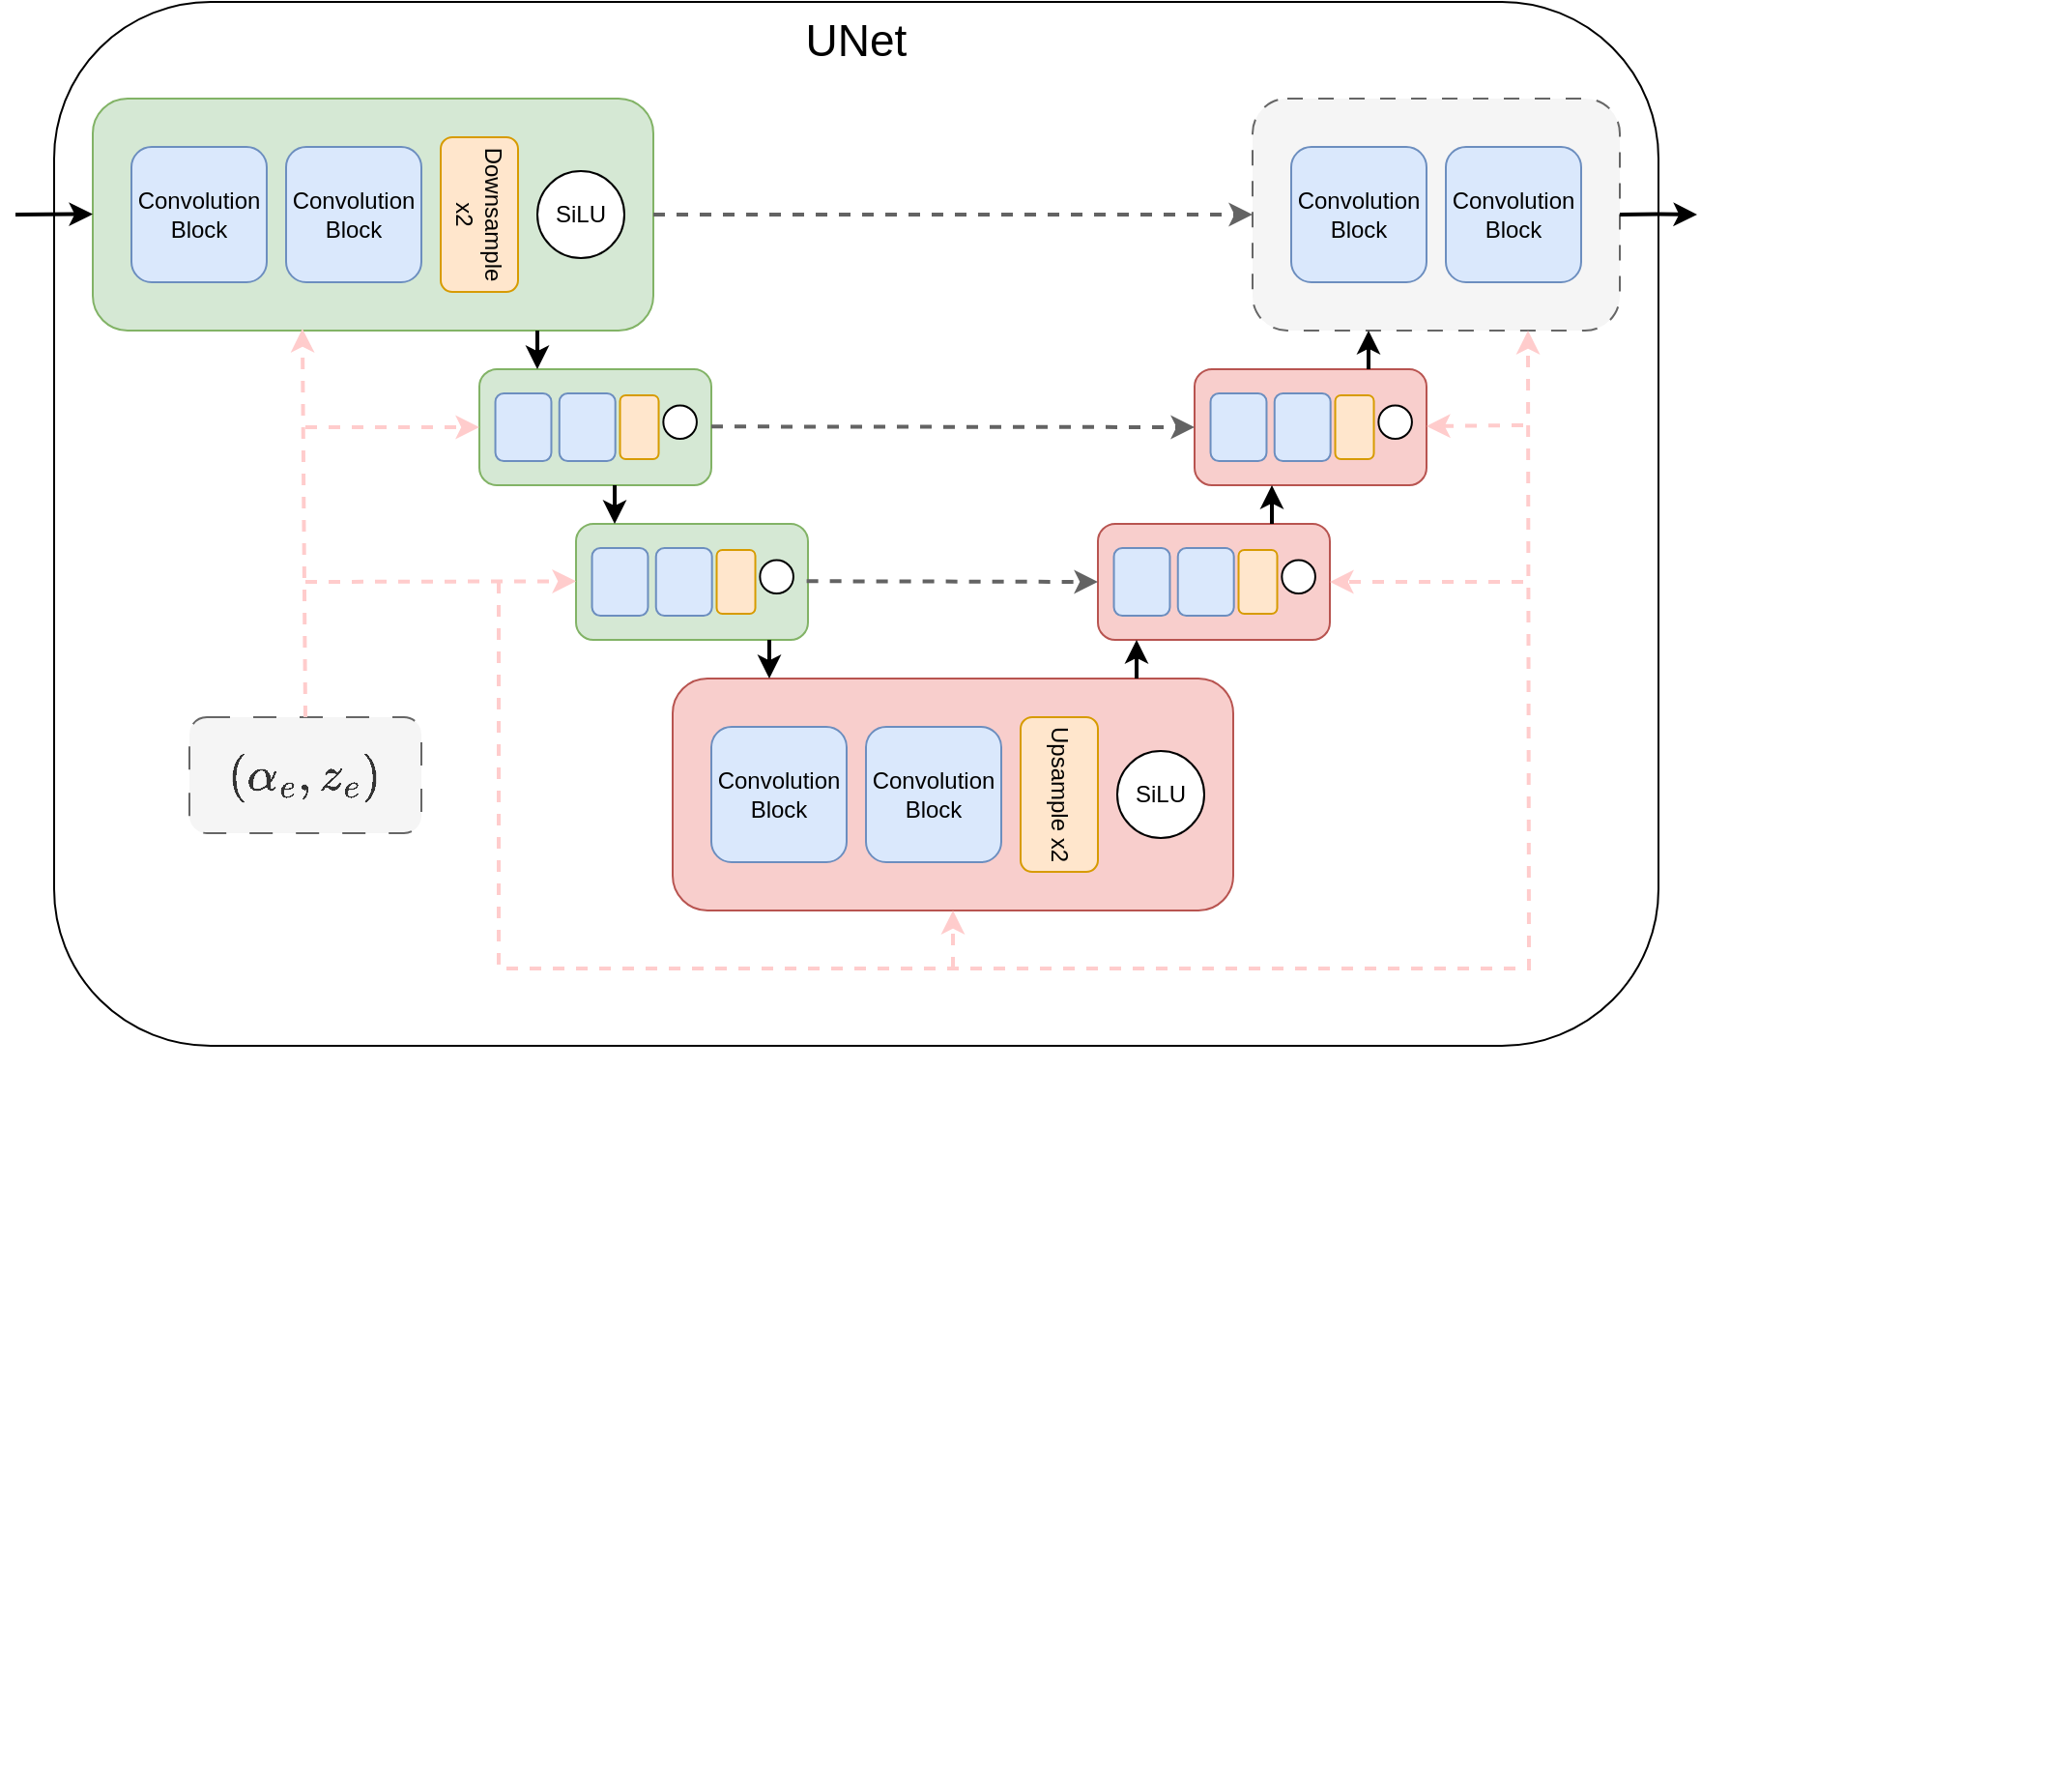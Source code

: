 <mxfile version="22.1.18" type="device">
  <diagram name="Page-1" id="Wszg9JIPylozk08CsC2U">
    <mxGraphModel dx="1205" dy="1030" grid="1" gridSize="10" guides="1" tooltips="1" connect="1" arrows="1" fold="1" page="1" pageScale="1" pageWidth="1100" pageHeight="850" math="1" shadow="0">
      <root>
        <mxCell id="0" />
        <mxCell id="1" parent="0" />
        <mxCell id="3fsN1bR46SnOYnV4YaE--73" value="" style="group" vertex="1" connectable="0" parent="1">
          <mxGeometry x="40" y="60" width="1030" height="925" as="geometry" />
        </mxCell>
        <mxCell id="3fsN1bR46SnOYnV4YaE--65" value="UNet" style="rounded=1;whiteSpace=wrap;html=1;verticalAlign=top;fontSize=23;" vertex="1" parent="3fsN1bR46SnOYnV4YaE--73">
          <mxGeometry width="830" height="540" as="geometry" />
        </mxCell>
        <mxCell id="3fsN1bR46SnOYnV4YaE--7" value="" style="group" vertex="1" connectable="0" parent="3fsN1bR46SnOYnV4YaE--73">
          <mxGeometry x="20" y="50" width="290" height="120" as="geometry" />
        </mxCell>
        <mxCell id="3fsN1bR46SnOYnV4YaE--1" value="" style="rounded=1;whiteSpace=wrap;html=1;fillColor=#d5e8d4;strokeColor=#82b366;" vertex="1" parent="3fsN1bR46SnOYnV4YaE--7">
          <mxGeometry width="290" height="120" as="geometry" />
        </mxCell>
        <mxCell id="3fsN1bR46SnOYnV4YaE--2" value="Convolution&lt;br&gt;Block" style="rounded=1;whiteSpace=wrap;html=1;fillColor=#dae8fc;strokeColor=#6c8ebf;" vertex="1" parent="3fsN1bR46SnOYnV4YaE--7">
          <mxGeometry x="20" y="25" width="70" height="70" as="geometry" />
        </mxCell>
        <mxCell id="3fsN1bR46SnOYnV4YaE--4" value="Convolution&lt;br&gt;Block" style="rounded=1;whiteSpace=wrap;html=1;fillColor=#dae8fc;strokeColor=#6c8ebf;" vertex="1" parent="3fsN1bR46SnOYnV4YaE--7">
          <mxGeometry x="100" y="25" width="70" height="70" as="geometry" />
        </mxCell>
        <mxCell id="3fsN1bR46SnOYnV4YaE--5" value="Downsample x2" style="rounded=1;whiteSpace=wrap;html=1;rotation=90;fillColor=#ffe6cc;strokeColor=#d79b00;" vertex="1" parent="3fsN1bR46SnOYnV4YaE--7">
          <mxGeometry x="160" y="40" width="80" height="40" as="geometry" />
        </mxCell>
        <mxCell id="3fsN1bR46SnOYnV4YaE--6" value="SiLU" style="ellipse;whiteSpace=wrap;html=1;aspect=fixed;" vertex="1" parent="3fsN1bR46SnOYnV4YaE--7">
          <mxGeometry x="230" y="37.5" width="45" height="45" as="geometry" />
        </mxCell>
        <mxCell id="3fsN1bR46SnOYnV4YaE--11" value="" style="group" vertex="1" connectable="0" parent="3fsN1bR46SnOYnV4YaE--73">
          <mxGeometry x="320" y="350" width="290" height="575" as="geometry" />
        </mxCell>
        <mxCell id="3fsN1bR46SnOYnV4YaE--12" value="" style="rounded=1;whiteSpace=wrap;html=1;fillColor=#f8cecc;strokeColor=#b85450;" vertex="1" parent="3fsN1bR46SnOYnV4YaE--11">
          <mxGeometry width="290" height="120" as="geometry" />
        </mxCell>
        <mxCell id="3fsN1bR46SnOYnV4YaE--13" value="Convolution&lt;br&gt;Block" style="rounded=1;whiteSpace=wrap;html=1;fillColor=#dae8fc;strokeColor=#6c8ebf;" vertex="1" parent="3fsN1bR46SnOYnV4YaE--11">
          <mxGeometry x="20" y="25" width="70" height="70" as="geometry" />
        </mxCell>
        <mxCell id="3fsN1bR46SnOYnV4YaE--14" value="Convolution&lt;br&gt;Block" style="rounded=1;whiteSpace=wrap;html=1;fillColor=#dae8fc;strokeColor=#6c8ebf;" vertex="1" parent="3fsN1bR46SnOYnV4YaE--11">
          <mxGeometry x="100" y="25" width="70" height="70" as="geometry" />
        </mxCell>
        <mxCell id="3fsN1bR46SnOYnV4YaE--15" value="Upsample x2" style="rounded=1;whiteSpace=wrap;html=1;rotation=90;fillColor=#ffe6cc;strokeColor=#d79b00;" vertex="1" parent="3fsN1bR46SnOYnV4YaE--11">
          <mxGeometry x="160" y="40" width="80" height="40" as="geometry" />
        </mxCell>
        <mxCell id="3fsN1bR46SnOYnV4YaE--16" value="SiLU" style="ellipse;whiteSpace=wrap;html=1;aspect=fixed;" vertex="1" parent="3fsN1bR46SnOYnV4YaE--11">
          <mxGeometry x="230" y="37.5" width="45" height="45" as="geometry" />
        </mxCell>
        <mxCell id="3fsN1bR46SnOYnV4YaE--17" style="edgeStyle=orthogonalEdgeStyle;rounded=0;orthogonalLoop=1;jettySize=auto;html=1;exitX=0.5;exitY=1;exitDx=0;exitDy=0;" edge="1" parent="3fsN1bR46SnOYnV4YaE--73">
          <mxGeometry relative="1" as="geometry">
            <mxPoint x="330" y="340" as="sourcePoint" />
            <mxPoint x="330" y="340" as="targetPoint" />
          </mxGeometry>
        </mxCell>
        <mxCell id="3fsN1bR46SnOYnV4YaE--19" value="" style="group" vertex="1" connectable="0" parent="3fsN1bR46SnOYnV4YaE--73">
          <mxGeometry x="220" y="190" width="120" height="60" as="geometry" />
        </mxCell>
        <mxCell id="3fsN1bR46SnOYnV4YaE--20" value="" style="rounded=1;whiteSpace=wrap;html=1;fillColor=#d5e8d4;strokeColor=#82b366;" vertex="1" parent="3fsN1bR46SnOYnV4YaE--19">
          <mxGeometry width="120" height="60" as="geometry" />
        </mxCell>
        <mxCell id="3fsN1bR46SnOYnV4YaE--21" value="" style="rounded=1;whiteSpace=wrap;html=1;fillColor=#dae8fc;strokeColor=#6c8ebf;" vertex="1" parent="3fsN1bR46SnOYnV4YaE--19">
          <mxGeometry x="8.276" y="12.5" width="28.966" height="35.0" as="geometry" />
        </mxCell>
        <mxCell id="3fsN1bR46SnOYnV4YaE--22" value="" style="rounded=1;whiteSpace=wrap;html=1;fillColor=#dae8fc;strokeColor=#6c8ebf;" vertex="1" parent="3fsN1bR46SnOYnV4YaE--19">
          <mxGeometry x="41.379" y="12.5" width="28.966" height="35.0" as="geometry" />
        </mxCell>
        <mxCell id="3fsN1bR46SnOYnV4YaE--23" value="" style="rounded=1;whiteSpace=wrap;html=1;rotation=90;fillColor=#ffe6cc;strokeColor=#d79b00;" vertex="1" parent="3fsN1bR46SnOYnV4YaE--19">
          <mxGeometry x="66.207" y="20.0" width="33.103" height="20.0" as="geometry" />
        </mxCell>
        <mxCell id="3fsN1bR46SnOYnV4YaE--24" value="" style="ellipse;whiteSpace=wrap;html=1;aspect=fixed;" vertex="1" parent="3fsN1bR46SnOYnV4YaE--19">
          <mxGeometry x="95.172" y="18.75" width="17.291" height="17.291" as="geometry" />
        </mxCell>
        <mxCell id="3fsN1bR46SnOYnV4YaE--25" value="" style="group" vertex="1" connectable="0" parent="3fsN1bR46SnOYnV4YaE--73">
          <mxGeometry x="270" y="270" width="120" height="60" as="geometry" />
        </mxCell>
        <mxCell id="3fsN1bR46SnOYnV4YaE--26" value="" style="rounded=1;whiteSpace=wrap;html=1;fillColor=#d5e8d4;strokeColor=#82b366;" vertex="1" parent="3fsN1bR46SnOYnV4YaE--25">
          <mxGeometry width="120" height="60" as="geometry" />
        </mxCell>
        <mxCell id="3fsN1bR46SnOYnV4YaE--27" value="" style="rounded=1;whiteSpace=wrap;html=1;fillColor=#dae8fc;strokeColor=#6c8ebf;" vertex="1" parent="3fsN1bR46SnOYnV4YaE--25">
          <mxGeometry x="8.276" y="12.5" width="28.966" height="35.0" as="geometry" />
        </mxCell>
        <mxCell id="3fsN1bR46SnOYnV4YaE--28" value="" style="rounded=1;whiteSpace=wrap;html=1;fillColor=#dae8fc;strokeColor=#6c8ebf;" vertex="1" parent="3fsN1bR46SnOYnV4YaE--25">
          <mxGeometry x="41.379" y="12.5" width="28.966" height="35.0" as="geometry" />
        </mxCell>
        <mxCell id="3fsN1bR46SnOYnV4YaE--29" value="" style="rounded=1;whiteSpace=wrap;html=1;rotation=90;fillColor=#ffe6cc;strokeColor=#d79b00;" vertex="1" parent="3fsN1bR46SnOYnV4YaE--25">
          <mxGeometry x="66.207" y="20.0" width="33.103" height="20.0" as="geometry" />
        </mxCell>
        <mxCell id="3fsN1bR46SnOYnV4YaE--30" value="" style="ellipse;whiteSpace=wrap;html=1;aspect=fixed;" vertex="1" parent="3fsN1bR46SnOYnV4YaE--25">
          <mxGeometry x="95.172" y="18.75" width="17.291" height="17.291" as="geometry" />
        </mxCell>
        <mxCell id="3fsN1bR46SnOYnV4YaE--32" value="" style="group" vertex="1" connectable="0" parent="3fsN1bR46SnOYnV4YaE--73">
          <mxGeometry x="540" y="270" width="120" height="60" as="geometry" />
        </mxCell>
        <mxCell id="3fsN1bR46SnOYnV4YaE--33" value="" style="rounded=1;whiteSpace=wrap;html=1;fillColor=#f8cecc;strokeColor=#b85450;" vertex="1" parent="3fsN1bR46SnOYnV4YaE--32">
          <mxGeometry width="120" height="60" as="geometry" />
        </mxCell>
        <mxCell id="3fsN1bR46SnOYnV4YaE--34" value="" style="rounded=1;whiteSpace=wrap;html=1;fillColor=#dae8fc;strokeColor=#6c8ebf;" vertex="1" parent="3fsN1bR46SnOYnV4YaE--32">
          <mxGeometry x="8.276" y="12.5" width="28.966" height="35.0" as="geometry" />
        </mxCell>
        <mxCell id="3fsN1bR46SnOYnV4YaE--35" value="" style="rounded=1;whiteSpace=wrap;html=1;fillColor=#dae8fc;strokeColor=#6c8ebf;" vertex="1" parent="3fsN1bR46SnOYnV4YaE--32">
          <mxGeometry x="41.379" y="12.5" width="28.966" height="35.0" as="geometry" />
        </mxCell>
        <mxCell id="3fsN1bR46SnOYnV4YaE--36" value="" style="rounded=1;whiteSpace=wrap;html=1;rotation=90;fillColor=#ffe6cc;strokeColor=#d79b00;" vertex="1" parent="3fsN1bR46SnOYnV4YaE--32">
          <mxGeometry x="66.207" y="20.0" width="33.103" height="20.0" as="geometry" />
        </mxCell>
        <mxCell id="3fsN1bR46SnOYnV4YaE--37" value="" style="ellipse;whiteSpace=wrap;html=1;aspect=fixed;" vertex="1" parent="3fsN1bR46SnOYnV4YaE--32">
          <mxGeometry x="95.172" y="18.75" width="17.291" height="17.291" as="geometry" />
        </mxCell>
        <mxCell id="3fsN1bR46SnOYnV4YaE--62" value="" style="endArrow=classic;html=1;rounded=0;strokeWidth=2;exitX=1;exitY=0.5;exitDx=0;exitDy=0;dashed=1;strokeColor=#636363;" edge="1" parent="3fsN1bR46SnOYnV4YaE--32">
          <mxGeometry width="50" height="50" relative="1" as="geometry">
            <mxPoint x="-150.69" y="29.64" as="sourcePoint" />
            <mxPoint y="30" as="targetPoint" />
          </mxGeometry>
        </mxCell>
        <mxCell id="3fsN1bR46SnOYnV4YaE--40" value="" style="group" vertex="1" connectable="0" parent="3fsN1bR46SnOYnV4YaE--73">
          <mxGeometry x="590" y="190" width="120" height="60" as="geometry" />
        </mxCell>
        <mxCell id="3fsN1bR46SnOYnV4YaE--41" value="" style="rounded=1;whiteSpace=wrap;html=1;fillColor=#f8cecc;strokeColor=#b85450;" vertex="1" parent="3fsN1bR46SnOYnV4YaE--40">
          <mxGeometry width="120" height="60" as="geometry" />
        </mxCell>
        <mxCell id="3fsN1bR46SnOYnV4YaE--42" value="" style="rounded=1;whiteSpace=wrap;html=1;fillColor=#dae8fc;strokeColor=#6c8ebf;" vertex="1" parent="3fsN1bR46SnOYnV4YaE--40">
          <mxGeometry x="8.276" y="12.5" width="28.966" height="35.0" as="geometry" />
        </mxCell>
        <mxCell id="3fsN1bR46SnOYnV4YaE--43" value="" style="rounded=1;whiteSpace=wrap;html=1;fillColor=#dae8fc;strokeColor=#6c8ebf;" vertex="1" parent="3fsN1bR46SnOYnV4YaE--40">
          <mxGeometry x="41.379" y="12.5" width="28.966" height="35.0" as="geometry" />
        </mxCell>
        <mxCell id="3fsN1bR46SnOYnV4YaE--44" value="" style="rounded=1;whiteSpace=wrap;html=1;rotation=90;fillColor=#ffe6cc;strokeColor=#d79b00;" vertex="1" parent="3fsN1bR46SnOYnV4YaE--40">
          <mxGeometry x="66.207" y="20.0" width="33.103" height="20.0" as="geometry" />
        </mxCell>
        <mxCell id="3fsN1bR46SnOYnV4YaE--45" value="" style="ellipse;whiteSpace=wrap;html=1;aspect=fixed;" vertex="1" parent="3fsN1bR46SnOYnV4YaE--40">
          <mxGeometry x="95.172" y="18.75" width="17.291" height="17.291" as="geometry" />
        </mxCell>
        <mxCell id="3fsN1bR46SnOYnV4YaE--47" value="" style="group;dashed=1;dashPattern=8 8;" vertex="1" connectable="0" parent="3fsN1bR46SnOYnV4YaE--73">
          <mxGeometry x="620" y="50" width="410" height="430" as="geometry" />
        </mxCell>
        <mxCell id="3fsN1bR46SnOYnV4YaE--48" value="" style="rounded=1;whiteSpace=wrap;html=1;fillColor=#f5f5f5;strokeColor=#666666;fontColor=#333333;dashed=1;dashPattern=8 8;" vertex="1" parent="3fsN1bR46SnOYnV4YaE--47">
          <mxGeometry width="190" height="120" as="geometry" />
        </mxCell>
        <mxCell id="3fsN1bR46SnOYnV4YaE--49" value="Convolution&lt;br&gt;Block" style="rounded=1;whiteSpace=wrap;html=1;fillColor=#dae8fc;strokeColor=#6c8ebf;" vertex="1" parent="3fsN1bR46SnOYnV4YaE--47">
          <mxGeometry x="20" y="25" width="70" height="70" as="geometry" />
        </mxCell>
        <mxCell id="3fsN1bR46SnOYnV4YaE--50" value="Convolution&lt;br&gt;Block" style="rounded=1;whiteSpace=wrap;html=1;fillColor=#dae8fc;strokeColor=#6c8ebf;" vertex="1" parent="3fsN1bR46SnOYnV4YaE--47">
          <mxGeometry x="100" y="25" width="70" height="70" as="geometry" />
        </mxCell>
        <mxCell id="3fsN1bR46SnOYnV4YaE--64" value="" style="endArrow=classic;html=1;rounded=0;strokeWidth=2;" edge="1" parent="3fsN1bR46SnOYnV4YaE--47">
          <mxGeometry width="50" height="50" relative="1" as="geometry">
            <mxPoint x="190" y="60" as="sourcePoint" />
            <mxPoint x="230" y="60" as="targetPoint" />
            <Array as="points">
              <mxPoint x="210" y="59.8" />
            </Array>
          </mxGeometry>
        </mxCell>
        <mxCell id="3fsN1bR46SnOYnV4YaE--86" value="" style="endArrow=classic;html=1;rounded=0;entryX=1;entryY=0.5;entryDx=0;entryDy=0;strokeWidth=2;dashed=1;strokeColor=#FFCCCC;" edge="1" parent="3fsN1bR46SnOYnV4YaE--47" target="3fsN1bR46SnOYnV4YaE--33">
          <mxGeometry width="50" height="50" relative="1" as="geometry">
            <mxPoint x="140" y="250" as="sourcePoint" />
            <mxPoint x="150" y="330" as="targetPoint" />
          </mxGeometry>
        </mxCell>
        <mxCell id="3fsN1bR46SnOYnV4YaE--88" value="" style="endArrow=classic;html=1;rounded=0;entryX=0.5;entryY=1;entryDx=0;entryDy=0;strokeWidth=2;dashed=1;strokeColor=#FFCCCC;" edge="1" parent="3fsN1bR46SnOYnV4YaE--47" target="3fsN1bR46SnOYnV4YaE--12">
          <mxGeometry width="50" height="50" relative="1" as="geometry">
            <mxPoint x="-155" y="450" as="sourcePoint" />
            <mxPoint x="150" y="360" as="targetPoint" />
          </mxGeometry>
        </mxCell>
        <mxCell id="3fsN1bR46SnOYnV4YaE--54" value="" style="endArrow=classic;html=1;rounded=0;strokeWidth=2;entryX=0.25;entryY=0;entryDx=0;entryDy=0;" edge="1" parent="3fsN1bR46SnOYnV4YaE--73" target="3fsN1bR46SnOYnV4YaE--20">
          <mxGeometry width="50" height="50" relative="1" as="geometry">
            <mxPoint x="250" y="170" as="sourcePoint" />
            <mxPoint x="470" y="140" as="targetPoint" />
            <Array as="points" />
          </mxGeometry>
        </mxCell>
        <mxCell id="3fsN1bR46SnOYnV4YaE--55" value="" style="endArrow=classic;html=1;rounded=0;strokeWidth=2;entryX=0.25;entryY=0;entryDx=0;entryDy=0;" edge="1" parent="3fsN1bR46SnOYnV4YaE--73">
          <mxGeometry width="50" height="50" relative="1" as="geometry">
            <mxPoint x="290" y="250" as="sourcePoint" />
            <mxPoint x="290" y="270" as="targetPoint" />
            <Array as="points" />
          </mxGeometry>
        </mxCell>
        <mxCell id="3fsN1bR46SnOYnV4YaE--56" value="" style="endArrow=classic;html=1;rounded=0;strokeWidth=2;entryX=0.25;entryY=0;entryDx=0;entryDy=0;" edge="1" parent="3fsN1bR46SnOYnV4YaE--73">
          <mxGeometry width="50" height="50" relative="1" as="geometry">
            <mxPoint x="370" y="330" as="sourcePoint" />
            <mxPoint x="370" y="350" as="targetPoint" />
            <Array as="points" />
          </mxGeometry>
        </mxCell>
        <mxCell id="3fsN1bR46SnOYnV4YaE--57" value="" style="endArrow=classic;html=1;rounded=0;strokeWidth=2;" edge="1" parent="3fsN1bR46SnOYnV4YaE--73">
          <mxGeometry width="50" height="50" relative="1" as="geometry">
            <mxPoint x="680" y="190" as="sourcePoint" />
            <mxPoint x="680" y="170" as="targetPoint" />
            <Array as="points" />
          </mxGeometry>
        </mxCell>
        <mxCell id="3fsN1bR46SnOYnV4YaE--58" value="" style="endArrow=classic;html=1;rounded=0;strokeWidth=2;" edge="1" parent="3fsN1bR46SnOYnV4YaE--73">
          <mxGeometry width="50" height="50" relative="1" as="geometry">
            <mxPoint x="630" y="270" as="sourcePoint" />
            <mxPoint x="630" y="250" as="targetPoint" />
            <Array as="points" />
          </mxGeometry>
        </mxCell>
        <mxCell id="3fsN1bR46SnOYnV4YaE--59" value="" style="endArrow=classic;html=1;rounded=0;strokeWidth=2;" edge="1" parent="3fsN1bR46SnOYnV4YaE--73">
          <mxGeometry width="50" height="50" relative="1" as="geometry">
            <mxPoint x="560" y="350" as="sourcePoint" />
            <mxPoint x="560" y="330" as="targetPoint" />
            <Array as="points" />
          </mxGeometry>
        </mxCell>
        <mxCell id="3fsN1bR46SnOYnV4YaE--60" value="" style="endArrow=classic;html=1;rounded=0;strokeWidth=2;exitX=1;exitY=0.5;exitDx=0;exitDy=0;dashed=1;strokeColor=#636363;" edge="1" parent="3fsN1bR46SnOYnV4YaE--73" source="3fsN1bR46SnOYnV4YaE--1">
          <mxGeometry width="50" height="50" relative="1" as="geometry">
            <mxPoint x="330" y="110" as="sourcePoint" />
            <mxPoint x="620" y="110" as="targetPoint" />
          </mxGeometry>
        </mxCell>
        <mxCell id="3fsN1bR46SnOYnV4YaE--61" value="" style="endArrow=classic;html=1;rounded=0;strokeWidth=2;exitX=1;exitY=0.5;exitDx=0;exitDy=0;dashed=1;strokeColor=#636363;" edge="1" parent="3fsN1bR46SnOYnV4YaE--73">
          <mxGeometry width="50" height="50" relative="1" as="geometry">
            <mxPoint x="340" y="219.64" as="sourcePoint" />
            <mxPoint x="590" y="220" as="targetPoint" />
          </mxGeometry>
        </mxCell>
        <mxCell id="3fsN1bR46SnOYnV4YaE--63" value="" style="endArrow=classic;html=1;rounded=0;strokeWidth=2;" edge="1" parent="3fsN1bR46SnOYnV4YaE--73">
          <mxGeometry width="50" height="50" relative="1" as="geometry">
            <mxPoint x="-20" y="110" as="sourcePoint" />
            <mxPoint x="20" y="109.8" as="targetPoint" />
            <Array as="points">
              <mxPoint x="10" y="109.8" />
            </Array>
          </mxGeometry>
        </mxCell>
        <mxCell id="3fsN1bR46SnOYnV4YaE--79" value="$$(\alpha_e, z_e)$$" style="rounded=1;whiteSpace=wrap;html=1;fontSize=21;dashed=1;dashPattern=12 12;fillColor=#f5f5f5;fontColor=#333333;strokeColor=#666666;" vertex="1" parent="3fsN1bR46SnOYnV4YaE--73">
          <mxGeometry x="70" y="370" width="120" height="60" as="geometry" />
        </mxCell>
        <mxCell id="3fsN1bR46SnOYnV4YaE--80" value="" style="endArrow=classic;html=1;rounded=0;exitX=0.5;exitY=0;exitDx=0;exitDy=0;entryX=0.374;entryY=0.992;entryDx=0;entryDy=0;entryPerimeter=0;strokeWidth=2;dashed=1;strokeColor=#FFCCCC;" edge="1" parent="3fsN1bR46SnOYnV4YaE--73" source="3fsN1bR46SnOYnV4YaE--79" target="3fsN1bR46SnOYnV4YaE--1">
          <mxGeometry width="50" height="50" relative="1" as="geometry">
            <mxPoint x="20" y="311.926" as="sourcePoint" />
            <mxPoint x="175" y="288.08" as="targetPoint" />
          </mxGeometry>
        </mxCell>
        <mxCell id="3fsN1bR46SnOYnV4YaE--82" value="" style="endArrow=classic;html=1;rounded=0;entryX=0;entryY=0.5;entryDx=0;entryDy=0;strokeWidth=2;dashed=1;strokeColor=#FFCCCC;" edge="1" parent="3fsN1bR46SnOYnV4YaE--73">
          <mxGeometry width="50" height="50" relative="1" as="geometry">
            <mxPoint x="130" y="300" as="sourcePoint" />
            <mxPoint x="270" y="299.68" as="targetPoint" />
          </mxGeometry>
        </mxCell>
        <mxCell id="3fsN1bR46SnOYnV4YaE--85" value="" style="endArrow=classic;html=1;rounded=0;strokeWidth=2;dashed=1;strokeColor=#FFCCCC;entryX=0.75;entryY=1;entryDx=0;entryDy=0;" edge="1" parent="3fsN1bR46SnOYnV4YaE--73" target="3fsN1bR46SnOYnV4YaE--48">
          <mxGeometry width="50" height="50" relative="1" as="geometry">
            <mxPoint x="230" y="300" as="sourcePoint" />
            <mxPoint x="760" y="480" as="targetPoint" />
            <Array as="points">
              <mxPoint x="230" y="500" />
              <mxPoint x="763" y="500" />
            </Array>
          </mxGeometry>
        </mxCell>
        <mxCell id="3fsN1bR46SnOYnV4YaE--87" value="" style="endArrow=classic;html=1;rounded=0;entryX=1;entryY=0.5;entryDx=0;entryDy=0;strokeWidth=2;dashed=1;strokeColor=#FFCCCC;" edge="1" parent="3fsN1bR46SnOYnV4YaE--73">
          <mxGeometry width="50" height="50" relative="1" as="geometry">
            <mxPoint x="760" y="219" as="sourcePoint" />
            <mxPoint x="710" y="219.47" as="targetPoint" />
          </mxGeometry>
        </mxCell>
        <mxCell id="3fsN1bR46SnOYnV4YaE--81" value="" style="endArrow=classic;html=1;rounded=0;entryX=0;entryY=0.5;entryDx=0;entryDy=0;strokeWidth=2;dashed=1;strokeColor=#FFCCCC;" edge="1" parent="1" target="3fsN1bR46SnOYnV4YaE--20">
          <mxGeometry width="50" height="50" relative="1" as="geometry">
            <mxPoint x="170" y="280" as="sourcePoint" />
            <mxPoint x="178" y="239" as="targetPoint" />
          </mxGeometry>
        </mxCell>
      </root>
    </mxGraphModel>
  </diagram>
</mxfile>
